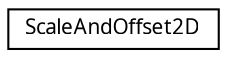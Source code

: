 digraph "Graphical Class Hierarchy"
{
 // LATEX_PDF_SIZE
  edge [fontname="Arial.ttf",fontsize="10",labelfontname="Arial.ttf",labelfontsize="10"];
  node [fontname="Arial.ttf",fontsize="10",shape=record];
  rankdir="LR";
  Node0 [label="ScaleAndOffset2D",height=0.2,width=0.4,color="black", fillcolor="white", style="filled",URL="$struct_scale_and_offset2_d.html",tooltip=" "];
}
